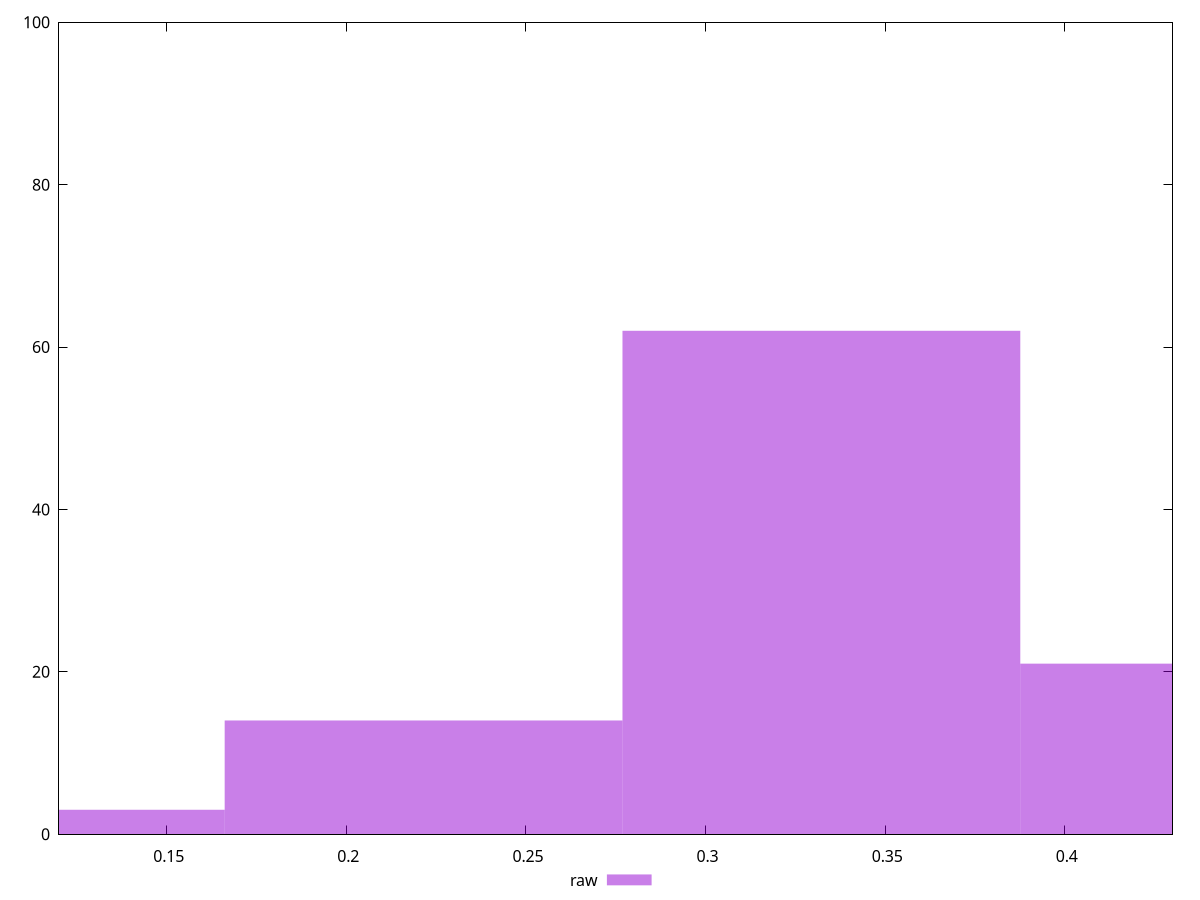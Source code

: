 reset

$raw <<EOF
0.3322492319418994 62
0.22149948796126628 14
0.44299897592253257 21
0.11074974398063314 3
EOF

set key outside below
set boxwidth 0.11074974398063314
set xrange [0.12:0.43]
set yrange [0:100]
set trange [0:100]
set style fill transparent solid 0.5 noborder
set terminal svg size 640, 490 enhanced background rgb 'white'
set output "reprap/meta/score/samples/pages+cached+noexternal+nomedia+nocss+nojs/raw/histogram.svg"

plot $raw title "raw" with boxes

reset
